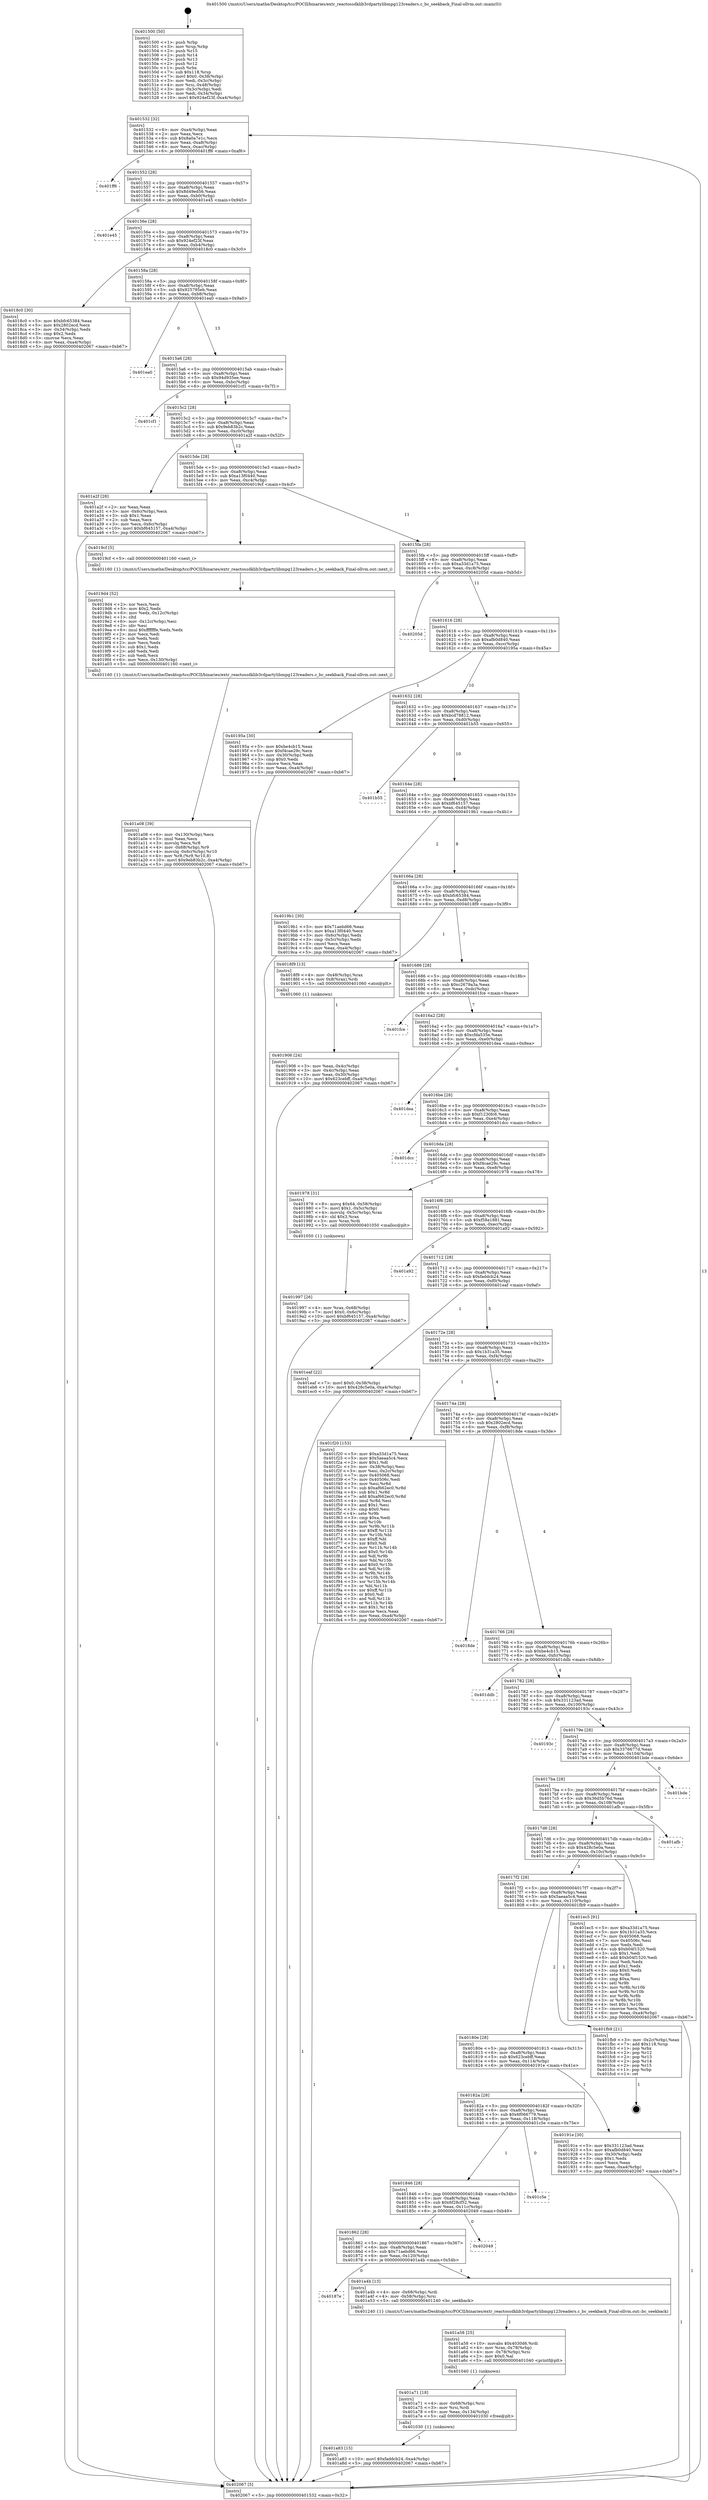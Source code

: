 digraph "0x401500" {
  label = "0x401500 (/mnt/c/Users/mathe/Desktop/tcc/POCII/binaries/extr_reactossdklib3rdpartylibmpg123readers.c_bc_seekback_Final-ollvm.out::main(0))"
  labelloc = "t"
  node[shape=record]

  Entry [label="",width=0.3,height=0.3,shape=circle,fillcolor=black,style=filled]
  "0x401532" [label="{
     0x401532 [32]\l
     | [instrs]\l
     &nbsp;&nbsp;0x401532 \<+6\>: mov -0xa4(%rbp),%eax\l
     &nbsp;&nbsp;0x401538 \<+2\>: mov %eax,%ecx\l
     &nbsp;&nbsp;0x40153a \<+6\>: sub $0x8a0a7e1c,%ecx\l
     &nbsp;&nbsp;0x401540 \<+6\>: mov %eax,-0xa8(%rbp)\l
     &nbsp;&nbsp;0x401546 \<+6\>: mov %ecx,-0xac(%rbp)\l
     &nbsp;&nbsp;0x40154c \<+6\>: je 0000000000401ff6 \<main+0xaf6\>\l
  }"]
  "0x401ff6" [label="{
     0x401ff6\l
  }", style=dashed]
  "0x401552" [label="{
     0x401552 [28]\l
     | [instrs]\l
     &nbsp;&nbsp;0x401552 \<+5\>: jmp 0000000000401557 \<main+0x57\>\l
     &nbsp;&nbsp;0x401557 \<+6\>: mov -0xa8(%rbp),%eax\l
     &nbsp;&nbsp;0x40155d \<+5\>: sub $0x8d49ed56,%eax\l
     &nbsp;&nbsp;0x401562 \<+6\>: mov %eax,-0xb0(%rbp)\l
     &nbsp;&nbsp;0x401568 \<+6\>: je 0000000000401e45 \<main+0x945\>\l
  }"]
  Exit [label="",width=0.3,height=0.3,shape=circle,fillcolor=black,style=filled,peripheries=2]
  "0x401e45" [label="{
     0x401e45\l
  }", style=dashed]
  "0x40156e" [label="{
     0x40156e [28]\l
     | [instrs]\l
     &nbsp;&nbsp;0x40156e \<+5\>: jmp 0000000000401573 \<main+0x73\>\l
     &nbsp;&nbsp;0x401573 \<+6\>: mov -0xa8(%rbp),%eax\l
     &nbsp;&nbsp;0x401579 \<+5\>: sub $0x924ef23f,%eax\l
     &nbsp;&nbsp;0x40157e \<+6\>: mov %eax,-0xb4(%rbp)\l
     &nbsp;&nbsp;0x401584 \<+6\>: je 00000000004018c0 \<main+0x3c0\>\l
  }"]
  "0x401a83" [label="{
     0x401a83 [15]\l
     | [instrs]\l
     &nbsp;&nbsp;0x401a83 \<+10\>: movl $0xfaddcb24,-0xa4(%rbp)\l
     &nbsp;&nbsp;0x401a8d \<+5\>: jmp 0000000000402067 \<main+0xb67\>\l
  }"]
  "0x4018c0" [label="{
     0x4018c0 [30]\l
     | [instrs]\l
     &nbsp;&nbsp;0x4018c0 \<+5\>: mov $0xbfc65384,%eax\l
     &nbsp;&nbsp;0x4018c5 \<+5\>: mov $0x2802ecd,%ecx\l
     &nbsp;&nbsp;0x4018ca \<+3\>: mov -0x34(%rbp),%edx\l
     &nbsp;&nbsp;0x4018cd \<+3\>: cmp $0x2,%edx\l
     &nbsp;&nbsp;0x4018d0 \<+3\>: cmovne %ecx,%eax\l
     &nbsp;&nbsp;0x4018d3 \<+6\>: mov %eax,-0xa4(%rbp)\l
     &nbsp;&nbsp;0x4018d9 \<+5\>: jmp 0000000000402067 \<main+0xb67\>\l
  }"]
  "0x40158a" [label="{
     0x40158a [28]\l
     | [instrs]\l
     &nbsp;&nbsp;0x40158a \<+5\>: jmp 000000000040158f \<main+0x8f\>\l
     &nbsp;&nbsp;0x40158f \<+6\>: mov -0xa8(%rbp),%eax\l
     &nbsp;&nbsp;0x401595 \<+5\>: sub $0x925795eb,%eax\l
     &nbsp;&nbsp;0x40159a \<+6\>: mov %eax,-0xb8(%rbp)\l
     &nbsp;&nbsp;0x4015a0 \<+6\>: je 0000000000401ea0 \<main+0x9a0\>\l
  }"]
  "0x402067" [label="{
     0x402067 [5]\l
     | [instrs]\l
     &nbsp;&nbsp;0x402067 \<+5\>: jmp 0000000000401532 \<main+0x32\>\l
  }"]
  "0x401500" [label="{
     0x401500 [50]\l
     | [instrs]\l
     &nbsp;&nbsp;0x401500 \<+1\>: push %rbp\l
     &nbsp;&nbsp;0x401501 \<+3\>: mov %rsp,%rbp\l
     &nbsp;&nbsp;0x401504 \<+2\>: push %r15\l
     &nbsp;&nbsp;0x401506 \<+2\>: push %r14\l
     &nbsp;&nbsp;0x401508 \<+2\>: push %r13\l
     &nbsp;&nbsp;0x40150a \<+2\>: push %r12\l
     &nbsp;&nbsp;0x40150c \<+1\>: push %rbx\l
     &nbsp;&nbsp;0x40150d \<+7\>: sub $0x118,%rsp\l
     &nbsp;&nbsp;0x401514 \<+7\>: movl $0x0,-0x38(%rbp)\l
     &nbsp;&nbsp;0x40151b \<+3\>: mov %edi,-0x3c(%rbp)\l
     &nbsp;&nbsp;0x40151e \<+4\>: mov %rsi,-0x48(%rbp)\l
     &nbsp;&nbsp;0x401522 \<+3\>: mov -0x3c(%rbp),%edi\l
     &nbsp;&nbsp;0x401525 \<+3\>: mov %edi,-0x34(%rbp)\l
     &nbsp;&nbsp;0x401528 \<+10\>: movl $0x924ef23f,-0xa4(%rbp)\l
  }"]
  "0x401a71" [label="{
     0x401a71 [18]\l
     | [instrs]\l
     &nbsp;&nbsp;0x401a71 \<+4\>: mov -0x68(%rbp),%rsi\l
     &nbsp;&nbsp;0x401a75 \<+3\>: mov %rsi,%rdi\l
     &nbsp;&nbsp;0x401a78 \<+6\>: mov %eax,-0x134(%rbp)\l
     &nbsp;&nbsp;0x401a7e \<+5\>: call 0000000000401030 \<free@plt\>\l
     | [calls]\l
     &nbsp;&nbsp;0x401030 \{1\} (unknown)\l
  }"]
  "0x401ea0" [label="{
     0x401ea0\l
  }", style=dashed]
  "0x4015a6" [label="{
     0x4015a6 [28]\l
     | [instrs]\l
     &nbsp;&nbsp;0x4015a6 \<+5\>: jmp 00000000004015ab \<main+0xab\>\l
     &nbsp;&nbsp;0x4015ab \<+6\>: mov -0xa8(%rbp),%eax\l
     &nbsp;&nbsp;0x4015b1 \<+5\>: sub $0x94d935ee,%eax\l
     &nbsp;&nbsp;0x4015b6 \<+6\>: mov %eax,-0xbc(%rbp)\l
     &nbsp;&nbsp;0x4015bc \<+6\>: je 0000000000401cf1 \<main+0x7f1\>\l
  }"]
  "0x401a58" [label="{
     0x401a58 [25]\l
     | [instrs]\l
     &nbsp;&nbsp;0x401a58 \<+10\>: movabs $0x4030d6,%rdi\l
     &nbsp;&nbsp;0x401a62 \<+4\>: mov %rax,-0x78(%rbp)\l
     &nbsp;&nbsp;0x401a66 \<+4\>: mov -0x78(%rbp),%rsi\l
     &nbsp;&nbsp;0x401a6a \<+2\>: mov $0x0,%al\l
     &nbsp;&nbsp;0x401a6c \<+5\>: call 0000000000401040 \<printf@plt\>\l
     | [calls]\l
     &nbsp;&nbsp;0x401040 \{1\} (unknown)\l
  }"]
  "0x401cf1" [label="{
     0x401cf1\l
  }", style=dashed]
  "0x4015c2" [label="{
     0x4015c2 [28]\l
     | [instrs]\l
     &nbsp;&nbsp;0x4015c2 \<+5\>: jmp 00000000004015c7 \<main+0xc7\>\l
     &nbsp;&nbsp;0x4015c7 \<+6\>: mov -0xa8(%rbp),%eax\l
     &nbsp;&nbsp;0x4015cd \<+5\>: sub $0x9eb83b2c,%eax\l
     &nbsp;&nbsp;0x4015d2 \<+6\>: mov %eax,-0xc0(%rbp)\l
     &nbsp;&nbsp;0x4015d8 \<+6\>: je 0000000000401a2f \<main+0x52f\>\l
  }"]
  "0x40187e" [label="{
     0x40187e\l
  }", style=dashed]
  "0x401a2f" [label="{
     0x401a2f [28]\l
     | [instrs]\l
     &nbsp;&nbsp;0x401a2f \<+2\>: xor %eax,%eax\l
     &nbsp;&nbsp;0x401a31 \<+3\>: mov -0x6c(%rbp),%ecx\l
     &nbsp;&nbsp;0x401a34 \<+3\>: sub $0x1,%eax\l
     &nbsp;&nbsp;0x401a37 \<+2\>: sub %eax,%ecx\l
     &nbsp;&nbsp;0x401a39 \<+3\>: mov %ecx,-0x6c(%rbp)\l
     &nbsp;&nbsp;0x401a3c \<+10\>: movl $0xbf645157,-0xa4(%rbp)\l
     &nbsp;&nbsp;0x401a46 \<+5\>: jmp 0000000000402067 \<main+0xb67\>\l
  }"]
  "0x4015de" [label="{
     0x4015de [28]\l
     | [instrs]\l
     &nbsp;&nbsp;0x4015de \<+5\>: jmp 00000000004015e3 \<main+0xe3\>\l
     &nbsp;&nbsp;0x4015e3 \<+6\>: mov -0xa8(%rbp),%eax\l
     &nbsp;&nbsp;0x4015e9 \<+5\>: sub $0xa13f0440,%eax\l
     &nbsp;&nbsp;0x4015ee \<+6\>: mov %eax,-0xc4(%rbp)\l
     &nbsp;&nbsp;0x4015f4 \<+6\>: je 00000000004019cf \<main+0x4cf\>\l
  }"]
  "0x401a4b" [label="{
     0x401a4b [13]\l
     | [instrs]\l
     &nbsp;&nbsp;0x401a4b \<+4\>: mov -0x68(%rbp),%rdi\l
     &nbsp;&nbsp;0x401a4f \<+4\>: mov -0x58(%rbp),%rsi\l
     &nbsp;&nbsp;0x401a53 \<+5\>: call 0000000000401240 \<bc_seekback\>\l
     | [calls]\l
     &nbsp;&nbsp;0x401240 \{1\} (/mnt/c/Users/mathe/Desktop/tcc/POCII/binaries/extr_reactossdklib3rdpartylibmpg123readers.c_bc_seekback_Final-ollvm.out::bc_seekback)\l
  }"]
  "0x4019cf" [label="{
     0x4019cf [5]\l
     | [instrs]\l
     &nbsp;&nbsp;0x4019cf \<+5\>: call 0000000000401160 \<next_i\>\l
     | [calls]\l
     &nbsp;&nbsp;0x401160 \{1\} (/mnt/c/Users/mathe/Desktop/tcc/POCII/binaries/extr_reactossdklib3rdpartylibmpg123readers.c_bc_seekback_Final-ollvm.out::next_i)\l
  }"]
  "0x4015fa" [label="{
     0x4015fa [28]\l
     | [instrs]\l
     &nbsp;&nbsp;0x4015fa \<+5\>: jmp 00000000004015ff \<main+0xff\>\l
     &nbsp;&nbsp;0x4015ff \<+6\>: mov -0xa8(%rbp),%eax\l
     &nbsp;&nbsp;0x401605 \<+5\>: sub $0xa33d1a75,%eax\l
     &nbsp;&nbsp;0x40160a \<+6\>: mov %eax,-0xc8(%rbp)\l
     &nbsp;&nbsp;0x401610 \<+6\>: je 000000000040205d \<main+0xb5d\>\l
  }"]
  "0x401862" [label="{
     0x401862 [28]\l
     | [instrs]\l
     &nbsp;&nbsp;0x401862 \<+5\>: jmp 0000000000401867 \<main+0x367\>\l
     &nbsp;&nbsp;0x401867 \<+6\>: mov -0xa8(%rbp),%eax\l
     &nbsp;&nbsp;0x40186d \<+5\>: sub $0x71aebd66,%eax\l
     &nbsp;&nbsp;0x401872 \<+6\>: mov %eax,-0x120(%rbp)\l
     &nbsp;&nbsp;0x401878 \<+6\>: je 0000000000401a4b \<main+0x54b\>\l
  }"]
  "0x40205d" [label="{
     0x40205d\l
  }", style=dashed]
  "0x401616" [label="{
     0x401616 [28]\l
     | [instrs]\l
     &nbsp;&nbsp;0x401616 \<+5\>: jmp 000000000040161b \<main+0x11b\>\l
     &nbsp;&nbsp;0x40161b \<+6\>: mov -0xa8(%rbp),%eax\l
     &nbsp;&nbsp;0x401621 \<+5\>: sub $0xafb0d840,%eax\l
     &nbsp;&nbsp;0x401626 \<+6\>: mov %eax,-0xcc(%rbp)\l
     &nbsp;&nbsp;0x40162c \<+6\>: je 000000000040195a \<main+0x45a\>\l
  }"]
  "0x402049" [label="{
     0x402049\l
  }", style=dashed]
  "0x40195a" [label="{
     0x40195a [30]\l
     | [instrs]\l
     &nbsp;&nbsp;0x40195a \<+5\>: mov $0xbe4cb15,%eax\l
     &nbsp;&nbsp;0x40195f \<+5\>: mov $0xf4cae29c,%ecx\l
     &nbsp;&nbsp;0x401964 \<+3\>: mov -0x30(%rbp),%edx\l
     &nbsp;&nbsp;0x401967 \<+3\>: cmp $0x0,%edx\l
     &nbsp;&nbsp;0x40196a \<+3\>: cmove %ecx,%eax\l
     &nbsp;&nbsp;0x40196d \<+6\>: mov %eax,-0xa4(%rbp)\l
     &nbsp;&nbsp;0x401973 \<+5\>: jmp 0000000000402067 \<main+0xb67\>\l
  }"]
  "0x401632" [label="{
     0x401632 [28]\l
     | [instrs]\l
     &nbsp;&nbsp;0x401632 \<+5\>: jmp 0000000000401637 \<main+0x137\>\l
     &nbsp;&nbsp;0x401637 \<+6\>: mov -0xa8(%rbp),%eax\l
     &nbsp;&nbsp;0x40163d \<+5\>: sub $0xbcd78812,%eax\l
     &nbsp;&nbsp;0x401642 \<+6\>: mov %eax,-0xd0(%rbp)\l
     &nbsp;&nbsp;0x401648 \<+6\>: je 0000000000401b55 \<main+0x655\>\l
  }"]
  "0x401846" [label="{
     0x401846 [28]\l
     | [instrs]\l
     &nbsp;&nbsp;0x401846 \<+5\>: jmp 000000000040184b \<main+0x34b\>\l
     &nbsp;&nbsp;0x40184b \<+6\>: mov -0xa8(%rbp),%eax\l
     &nbsp;&nbsp;0x401851 \<+5\>: sub $0x6f28cf52,%eax\l
     &nbsp;&nbsp;0x401856 \<+6\>: mov %eax,-0x11c(%rbp)\l
     &nbsp;&nbsp;0x40185c \<+6\>: je 0000000000402049 \<main+0xb49\>\l
  }"]
  "0x401b55" [label="{
     0x401b55\l
  }", style=dashed]
  "0x40164e" [label="{
     0x40164e [28]\l
     | [instrs]\l
     &nbsp;&nbsp;0x40164e \<+5\>: jmp 0000000000401653 \<main+0x153\>\l
     &nbsp;&nbsp;0x401653 \<+6\>: mov -0xa8(%rbp),%eax\l
     &nbsp;&nbsp;0x401659 \<+5\>: sub $0xbf645157,%eax\l
     &nbsp;&nbsp;0x40165e \<+6\>: mov %eax,-0xd4(%rbp)\l
     &nbsp;&nbsp;0x401664 \<+6\>: je 00000000004019b1 \<main+0x4b1\>\l
  }"]
  "0x401c5e" [label="{
     0x401c5e\l
  }", style=dashed]
  "0x4019b1" [label="{
     0x4019b1 [30]\l
     | [instrs]\l
     &nbsp;&nbsp;0x4019b1 \<+5\>: mov $0x71aebd66,%eax\l
     &nbsp;&nbsp;0x4019b6 \<+5\>: mov $0xa13f0440,%ecx\l
     &nbsp;&nbsp;0x4019bb \<+3\>: mov -0x6c(%rbp),%edx\l
     &nbsp;&nbsp;0x4019be \<+3\>: cmp -0x5c(%rbp),%edx\l
     &nbsp;&nbsp;0x4019c1 \<+3\>: cmovl %ecx,%eax\l
     &nbsp;&nbsp;0x4019c4 \<+6\>: mov %eax,-0xa4(%rbp)\l
     &nbsp;&nbsp;0x4019ca \<+5\>: jmp 0000000000402067 \<main+0xb67\>\l
  }"]
  "0x40166a" [label="{
     0x40166a [28]\l
     | [instrs]\l
     &nbsp;&nbsp;0x40166a \<+5\>: jmp 000000000040166f \<main+0x16f\>\l
     &nbsp;&nbsp;0x40166f \<+6\>: mov -0xa8(%rbp),%eax\l
     &nbsp;&nbsp;0x401675 \<+5\>: sub $0xbfc65384,%eax\l
     &nbsp;&nbsp;0x40167a \<+6\>: mov %eax,-0xd8(%rbp)\l
     &nbsp;&nbsp;0x401680 \<+6\>: je 00000000004018f9 \<main+0x3f9\>\l
  }"]
  "0x401a08" [label="{
     0x401a08 [39]\l
     | [instrs]\l
     &nbsp;&nbsp;0x401a08 \<+6\>: mov -0x130(%rbp),%ecx\l
     &nbsp;&nbsp;0x401a0e \<+3\>: imul %eax,%ecx\l
     &nbsp;&nbsp;0x401a11 \<+3\>: movslq %ecx,%r8\l
     &nbsp;&nbsp;0x401a14 \<+4\>: mov -0x68(%rbp),%r9\l
     &nbsp;&nbsp;0x401a18 \<+4\>: movslq -0x6c(%rbp),%r10\l
     &nbsp;&nbsp;0x401a1c \<+4\>: mov %r8,(%r9,%r10,8)\l
     &nbsp;&nbsp;0x401a20 \<+10\>: movl $0x9eb83b2c,-0xa4(%rbp)\l
     &nbsp;&nbsp;0x401a2a \<+5\>: jmp 0000000000402067 \<main+0xb67\>\l
  }"]
  "0x4018f9" [label="{
     0x4018f9 [13]\l
     | [instrs]\l
     &nbsp;&nbsp;0x4018f9 \<+4\>: mov -0x48(%rbp),%rax\l
     &nbsp;&nbsp;0x4018fd \<+4\>: mov 0x8(%rax),%rdi\l
     &nbsp;&nbsp;0x401901 \<+5\>: call 0000000000401060 \<atoi@plt\>\l
     | [calls]\l
     &nbsp;&nbsp;0x401060 \{1\} (unknown)\l
  }"]
  "0x401686" [label="{
     0x401686 [28]\l
     | [instrs]\l
     &nbsp;&nbsp;0x401686 \<+5\>: jmp 000000000040168b \<main+0x18b\>\l
     &nbsp;&nbsp;0x40168b \<+6\>: mov -0xa8(%rbp),%eax\l
     &nbsp;&nbsp;0x401691 \<+5\>: sub $0xc2679a3a,%eax\l
     &nbsp;&nbsp;0x401696 \<+6\>: mov %eax,-0xdc(%rbp)\l
     &nbsp;&nbsp;0x40169c \<+6\>: je 0000000000401fce \<main+0xace\>\l
  }"]
  "0x401906" [label="{
     0x401906 [24]\l
     | [instrs]\l
     &nbsp;&nbsp;0x401906 \<+3\>: mov %eax,-0x4c(%rbp)\l
     &nbsp;&nbsp;0x401909 \<+3\>: mov -0x4c(%rbp),%eax\l
     &nbsp;&nbsp;0x40190c \<+3\>: mov %eax,-0x30(%rbp)\l
     &nbsp;&nbsp;0x40190f \<+10\>: movl $0x623cebff,-0xa4(%rbp)\l
     &nbsp;&nbsp;0x401919 \<+5\>: jmp 0000000000402067 \<main+0xb67\>\l
  }"]
  "0x4019d4" [label="{
     0x4019d4 [52]\l
     | [instrs]\l
     &nbsp;&nbsp;0x4019d4 \<+2\>: xor %ecx,%ecx\l
     &nbsp;&nbsp;0x4019d6 \<+5\>: mov $0x2,%edx\l
     &nbsp;&nbsp;0x4019db \<+6\>: mov %edx,-0x12c(%rbp)\l
     &nbsp;&nbsp;0x4019e1 \<+1\>: cltd\l
     &nbsp;&nbsp;0x4019e2 \<+6\>: mov -0x12c(%rbp),%esi\l
     &nbsp;&nbsp;0x4019e8 \<+2\>: idiv %esi\l
     &nbsp;&nbsp;0x4019ea \<+6\>: imul $0xfffffffe,%edx,%edx\l
     &nbsp;&nbsp;0x4019f0 \<+2\>: mov %ecx,%edi\l
     &nbsp;&nbsp;0x4019f2 \<+2\>: sub %edx,%edi\l
     &nbsp;&nbsp;0x4019f4 \<+2\>: mov %ecx,%edx\l
     &nbsp;&nbsp;0x4019f6 \<+3\>: sub $0x1,%edx\l
     &nbsp;&nbsp;0x4019f9 \<+2\>: add %edx,%edi\l
     &nbsp;&nbsp;0x4019fb \<+2\>: sub %edi,%ecx\l
     &nbsp;&nbsp;0x4019fd \<+6\>: mov %ecx,-0x130(%rbp)\l
     &nbsp;&nbsp;0x401a03 \<+5\>: call 0000000000401160 \<next_i\>\l
     | [calls]\l
     &nbsp;&nbsp;0x401160 \{1\} (/mnt/c/Users/mathe/Desktop/tcc/POCII/binaries/extr_reactossdklib3rdpartylibmpg123readers.c_bc_seekback_Final-ollvm.out::next_i)\l
  }"]
  "0x401fce" [label="{
     0x401fce\l
  }", style=dashed]
  "0x4016a2" [label="{
     0x4016a2 [28]\l
     | [instrs]\l
     &nbsp;&nbsp;0x4016a2 \<+5\>: jmp 00000000004016a7 \<main+0x1a7\>\l
     &nbsp;&nbsp;0x4016a7 \<+6\>: mov -0xa8(%rbp),%eax\l
     &nbsp;&nbsp;0x4016ad \<+5\>: sub $0xcfda535e,%eax\l
     &nbsp;&nbsp;0x4016b2 \<+6\>: mov %eax,-0xe0(%rbp)\l
     &nbsp;&nbsp;0x4016b8 \<+6\>: je 0000000000401dea \<main+0x8ea\>\l
  }"]
  "0x401997" [label="{
     0x401997 [26]\l
     | [instrs]\l
     &nbsp;&nbsp;0x401997 \<+4\>: mov %rax,-0x68(%rbp)\l
     &nbsp;&nbsp;0x40199b \<+7\>: movl $0x0,-0x6c(%rbp)\l
     &nbsp;&nbsp;0x4019a2 \<+10\>: movl $0xbf645157,-0xa4(%rbp)\l
     &nbsp;&nbsp;0x4019ac \<+5\>: jmp 0000000000402067 \<main+0xb67\>\l
  }"]
  "0x401dea" [label="{
     0x401dea\l
  }", style=dashed]
  "0x4016be" [label="{
     0x4016be [28]\l
     | [instrs]\l
     &nbsp;&nbsp;0x4016be \<+5\>: jmp 00000000004016c3 \<main+0x1c3\>\l
     &nbsp;&nbsp;0x4016c3 \<+6\>: mov -0xa8(%rbp),%eax\l
     &nbsp;&nbsp;0x4016c9 \<+5\>: sub $0xf1230fc6,%eax\l
     &nbsp;&nbsp;0x4016ce \<+6\>: mov %eax,-0xe4(%rbp)\l
     &nbsp;&nbsp;0x4016d4 \<+6\>: je 0000000000401dcc \<main+0x8cc\>\l
  }"]
  "0x40182a" [label="{
     0x40182a [28]\l
     | [instrs]\l
     &nbsp;&nbsp;0x40182a \<+5\>: jmp 000000000040182f \<main+0x32f\>\l
     &nbsp;&nbsp;0x40182f \<+6\>: mov -0xa8(%rbp),%eax\l
     &nbsp;&nbsp;0x401835 \<+5\>: sub $0x6f066779,%eax\l
     &nbsp;&nbsp;0x40183a \<+6\>: mov %eax,-0x118(%rbp)\l
     &nbsp;&nbsp;0x401840 \<+6\>: je 0000000000401c5e \<main+0x75e\>\l
  }"]
  "0x401dcc" [label="{
     0x401dcc\l
  }", style=dashed]
  "0x4016da" [label="{
     0x4016da [28]\l
     | [instrs]\l
     &nbsp;&nbsp;0x4016da \<+5\>: jmp 00000000004016df \<main+0x1df\>\l
     &nbsp;&nbsp;0x4016df \<+6\>: mov -0xa8(%rbp),%eax\l
     &nbsp;&nbsp;0x4016e5 \<+5\>: sub $0xf4cae29c,%eax\l
     &nbsp;&nbsp;0x4016ea \<+6\>: mov %eax,-0xe8(%rbp)\l
     &nbsp;&nbsp;0x4016f0 \<+6\>: je 0000000000401978 \<main+0x478\>\l
  }"]
  "0x40191e" [label="{
     0x40191e [30]\l
     | [instrs]\l
     &nbsp;&nbsp;0x40191e \<+5\>: mov $0x331123ad,%eax\l
     &nbsp;&nbsp;0x401923 \<+5\>: mov $0xafb0d840,%ecx\l
     &nbsp;&nbsp;0x401928 \<+3\>: mov -0x30(%rbp),%edx\l
     &nbsp;&nbsp;0x40192b \<+3\>: cmp $0x1,%edx\l
     &nbsp;&nbsp;0x40192e \<+3\>: cmovl %ecx,%eax\l
     &nbsp;&nbsp;0x401931 \<+6\>: mov %eax,-0xa4(%rbp)\l
     &nbsp;&nbsp;0x401937 \<+5\>: jmp 0000000000402067 \<main+0xb67\>\l
  }"]
  "0x401978" [label="{
     0x401978 [31]\l
     | [instrs]\l
     &nbsp;&nbsp;0x401978 \<+8\>: movq $0x64,-0x58(%rbp)\l
     &nbsp;&nbsp;0x401980 \<+7\>: movl $0x1,-0x5c(%rbp)\l
     &nbsp;&nbsp;0x401987 \<+4\>: movslq -0x5c(%rbp),%rax\l
     &nbsp;&nbsp;0x40198b \<+4\>: shl $0x3,%rax\l
     &nbsp;&nbsp;0x40198f \<+3\>: mov %rax,%rdi\l
     &nbsp;&nbsp;0x401992 \<+5\>: call 0000000000401050 \<malloc@plt\>\l
     | [calls]\l
     &nbsp;&nbsp;0x401050 \{1\} (unknown)\l
  }"]
  "0x4016f6" [label="{
     0x4016f6 [28]\l
     | [instrs]\l
     &nbsp;&nbsp;0x4016f6 \<+5\>: jmp 00000000004016fb \<main+0x1fb\>\l
     &nbsp;&nbsp;0x4016fb \<+6\>: mov -0xa8(%rbp),%eax\l
     &nbsp;&nbsp;0x401701 \<+5\>: sub $0xf58a1881,%eax\l
     &nbsp;&nbsp;0x401706 \<+6\>: mov %eax,-0xec(%rbp)\l
     &nbsp;&nbsp;0x40170c \<+6\>: je 0000000000401a92 \<main+0x592\>\l
  }"]
  "0x40180e" [label="{
     0x40180e [28]\l
     | [instrs]\l
     &nbsp;&nbsp;0x40180e \<+5\>: jmp 0000000000401813 \<main+0x313\>\l
     &nbsp;&nbsp;0x401813 \<+6\>: mov -0xa8(%rbp),%eax\l
     &nbsp;&nbsp;0x401819 \<+5\>: sub $0x623cebff,%eax\l
     &nbsp;&nbsp;0x40181e \<+6\>: mov %eax,-0x114(%rbp)\l
     &nbsp;&nbsp;0x401824 \<+6\>: je 000000000040191e \<main+0x41e\>\l
  }"]
  "0x401a92" [label="{
     0x401a92\l
  }", style=dashed]
  "0x401712" [label="{
     0x401712 [28]\l
     | [instrs]\l
     &nbsp;&nbsp;0x401712 \<+5\>: jmp 0000000000401717 \<main+0x217\>\l
     &nbsp;&nbsp;0x401717 \<+6\>: mov -0xa8(%rbp),%eax\l
     &nbsp;&nbsp;0x40171d \<+5\>: sub $0xfaddcb24,%eax\l
     &nbsp;&nbsp;0x401722 \<+6\>: mov %eax,-0xf0(%rbp)\l
     &nbsp;&nbsp;0x401728 \<+6\>: je 0000000000401eaf \<main+0x9af\>\l
  }"]
  "0x401fb9" [label="{
     0x401fb9 [21]\l
     | [instrs]\l
     &nbsp;&nbsp;0x401fb9 \<+3\>: mov -0x2c(%rbp),%eax\l
     &nbsp;&nbsp;0x401fbc \<+7\>: add $0x118,%rsp\l
     &nbsp;&nbsp;0x401fc3 \<+1\>: pop %rbx\l
     &nbsp;&nbsp;0x401fc4 \<+2\>: pop %r12\l
     &nbsp;&nbsp;0x401fc6 \<+2\>: pop %r13\l
     &nbsp;&nbsp;0x401fc8 \<+2\>: pop %r14\l
     &nbsp;&nbsp;0x401fca \<+2\>: pop %r15\l
     &nbsp;&nbsp;0x401fcc \<+1\>: pop %rbp\l
     &nbsp;&nbsp;0x401fcd \<+1\>: ret\l
  }"]
  "0x401eaf" [label="{
     0x401eaf [22]\l
     | [instrs]\l
     &nbsp;&nbsp;0x401eaf \<+7\>: movl $0x0,-0x38(%rbp)\l
     &nbsp;&nbsp;0x401eb6 \<+10\>: movl $0x428c5e0a,-0xa4(%rbp)\l
     &nbsp;&nbsp;0x401ec0 \<+5\>: jmp 0000000000402067 \<main+0xb67\>\l
  }"]
  "0x40172e" [label="{
     0x40172e [28]\l
     | [instrs]\l
     &nbsp;&nbsp;0x40172e \<+5\>: jmp 0000000000401733 \<main+0x233\>\l
     &nbsp;&nbsp;0x401733 \<+6\>: mov -0xa8(%rbp),%eax\l
     &nbsp;&nbsp;0x401739 \<+5\>: sub $0x1b31a35,%eax\l
     &nbsp;&nbsp;0x40173e \<+6\>: mov %eax,-0xf4(%rbp)\l
     &nbsp;&nbsp;0x401744 \<+6\>: je 0000000000401f20 \<main+0xa20\>\l
  }"]
  "0x4017f2" [label="{
     0x4017f2 [28]\l
     | [instrs]\l
     &nbsp;&nbsp;0x4017f2 \<+5\>: jmp 00000000004017f7 \<main+0x2f7\>\l
     &nbsp;&nbsp;0x4017f7 \<+6\>: mov -0xa8(%rbp),%eax\l
     &nbsp;&nbsp;0x4017fd \<+5\>: sub $0x5aeaa5c4,%eax\l
     &nbsp;&nbsp;0x401802 \<+6\>: mov %eax,-0x110(%rbp)\l
     &nbsp;&nbsp;0x401808 \<+6\>: je 0000000000401fb9 \<main+0xab9\>\l
  }"]
  "0x401f20" [label="{
     0x401f20 [153]\l
     | [instrs]\l
     &nbsp;&nbsp;0x401f20 \<+5\>: mov $0xa33d1a75,%eax\l
     &nbsp;&nbsp;0x401f25 \<+5\>: mov $0x5aeaa5c4,%ecx\l
     &nbsp;&nbsp;0x401f2a \<+2\>: mov $0x1,%dl\l
     &nbsp;&nbsp;0x401f2c \<+3\>: mov -0x38(%rbp),%esi\l
     &nbsp;&nbsp;0x401f2f \<+3\>: mov %esi,-0x2c(%rbp)\l
     &nbsp;&nbsp;0x401f32 \<+7\>: mov 0x405068,%esi\l
     &nbsp;&nbsp;0x401f39 \<+7\>: mov 0x40506c,%edi\l
     &nbsp;&nbsp;0x401f40 \<+3\>: mov %esi,%r8d\l
     &nbsp;&nbsp;0x401f43 \<+7\>: sub $0xaf662ec0,%r8d\l
     &nbsp;&nbsp;0x401f4a \<+4\>: sub $0x1,%r8d\l
     &nbsp;&nbsp;0x401f4e \<+7\>: add $0xaf662ec0,%r8d\l
     &nbsp;&nbsp;0x401f55 \<+4\>: imul %r8d,%esi\l
     &nbsp;&nbsp;0x401f59 \<+3\>: and $0x1,%esi\l
     &nbsp;&nbsp;0x401f5c \<+3\>: cmp $0x0,%esi\l
     &nbsp;&nbsp;0x401f5f \<+4\>: sete %r9b\l
     &nbsp;&nbsp;0x401f63 \<+3\>: cmp $0xa,%edi\l
     &nbsp;&nbsp;0x401f66 \<+4\>: setl %r10b\l
     &nbsp;&nbsp;0x401f6a \<+3\>: mov %r9b,%r11b\l
     &nbsp;&nbsp;0x401f6d \<+4\>: xor $0xff,%r11b\l
     &nbsp;&nbsp;0x401f71 \<+3\>: mov %r10b,%bl\l
     &nbsp;&nbsp;0x401f74 \<+3\>: xor $0xff,%bl\l
     &nbsp;&nbsp;0x401f77 \<+3\>: xor $0x0,%dl\l
     &nbsp;&nbsp;0x401f7a \<+3\>: mov %r11b,%r14b\l
     &nbsp;&nbsp;0x401f7d \<+4\>: and $0x0,%r14b\l
     &nbsp;&nbsp;0x401f81 \<+3\>: and %dl,%r9b\l
     &nbsp;&nbsp;0x401f84 \<+3\>: mov %bl,%r15b\l
     &nbsp;&nbsp;0x401f87 \<+4\>: and $0x0,%r15b\l
     &nbsp;&nbsp;0x401f8b \<+3\>: and %dl,%r10b\l
     &nbsp;&nbsp;0x401f8e \<+3\>: or %r9b,%r14b\l
     &nbsp;&nbsp;0x401f91 \<+3\>: or %r10b,%r15b\l
     &nbsp;&nbsp;0x401f94 \<+3\>: xor %r15b,%r14b\l
     &nbsp;&nbsp;0x401f97 \<+3\>: or %bl,%r11b\l
     &nbsp;&nbsp;0x401f9a \<+4\>: xor $0xff,%r11b\l
     &nbsp;&nbsp;0x401f9e \<+3\>: or $0x0,%dl\l
     &nbsp;&nbsp;0x401fa1 \<+3\>: and %dl,%r11b\l
     &nbsp;&nbsp;0x401fa4 \<+3\>: or %r11b,%r14b\l
     &nbsp;&nbsp;0x401fa7 \<+4\>: test $0x1,%r14b\l
     &nbsp;&nbsp;0x401fab \<+3\>: cmovne %ecx,%eax\l
     &nbsp;&nbsp;0x401fae \<+6\>: mov %eax,-0xa4(%rbp)\l
     &nbsp;&nbsp;0x401fb4 \<+5\>: jmp 0000000000402067 \<main+0xb67\>\l
  }"]
  "0x40174a" [label="{
     0x40174a [28]\l
     | [instrs]\l
     &nbsp;&nbsp;0x40174a \<+5\>: jmp 000000000040174f \<main+0x24f\>\l
     &nbsp;&nbsp;0x40174f \<+6\>: mov -0xa8(%rbp),%eax\l
     &nbsp;&nbsp;0x401755 \<+5\>: sub $0x2802ecd,%eax\l
     &nbsp;&nbsp;0x40175a \<+6\>: mov %eax,-0xf8(%rbp)\l
     &nbsp;&nbsp;0x401760 \<+6\>: je 00000000004018de \<main+0x3de\>\l
  }"]
  "0x401ec5" [label="{
     0x401ec5 [91]\l
     | [instrs]\l
     &nbsp;&nbsp;0x401ec5 \<+5\>: mov $0xa33d1a75,%eax\l
     &nbsp;&nbsp;0x401eca \<+5\>: mov $0x1b31a35,%ecx\l
     &nbsp;&nbsp;0x401ecf \<+7\>: mov 0x405068,%edx\l
     &nbsp;&nbsp;0x401ed6 \<+7\>: mov 0x40506c,%esi\l
     &nbsp;&nbsp;0x401edd \<+2\>: mov %edx,%edi\l
     &nbsp;&nbsp;0x401edf \<+6\>: sub $0xb04f1520,%edi\l
     &nbsp;&nbsp;0x401ee5 \<+3\>: sub $0x1,%edi\l
     &nbsp;&nbsp;0x401ee8 \<+6\>: add $0xb04f1520,%edi\l
     &nbsp;&nbsp;0x401eee \<+3\>: imul %edi,%edx\l
     &nbsp;&nbsp;0x401ef1 \<+3\>: and $0x1,%edx\l
     &nbsp;&nbsp;0x401ef4 \<+3\>: cmp $0x0,%edx\l
     &nbsp;&nbsp;0x401ef7 \<+4\>: sete %r8b\l
     &nbsp;&nbsp;0x401efb \<+3\>: cmp $0xa,%esi\l
     &nbsp;&nbsp;0x401efe \<+4\>: setl %r9b\l
     &nbsp;&nbsp;0x401f02 \<+3\>: mov %r8b,%r10b\l
     &nbsp;&nbsp;0x401f05 \<+3\>: and %r9b,%r10b\l
     &nbsp;&nbsp;0x401f08 \<+3\>: xor %r9b,%r8b\l
     &nbsp;&nbsp;0x401f0b \<+3\>: or %r8b,%r10b\l
     &nbsp;&nbsp;0x401f0e \<+4\>: test $0x1,%r10b\l
     &nbsp;&nbsp;0x401f12 \<+3\>: cmovne %ecx,%eax\l
     &nbsp;&nbsp;0x401f15 \<+6\>: mov %eax,-0xa4(%rbp)\l
     &nbsp;&nbsp;0x401f1b \<+5\>: jmp 0000000000402067 \<main+0xb67\>\l
  }"]
  "0x4018de" [label="{
     0x4018de\l
  }", style=dashed]
  "0x401766" [label="{
     0x401766 [28]\l
     | [instrs]\l
     &nbsp;&nbsp;0x401766 \<+5\>: jmp 000000000040176b \<main+0x26b\>\l
     &nbsp;&nbsp;0x40176b \<+6\>: mov -0xa8(%rbp),%eax\l
     &nbsp;&nbsp;0x401771 \<+5\>: sub $0xbe4cb15,%eax\l
     &nbsp;&nbsp;0x401776 \<+6\>: mov %eax,-0xfc(%rbp)\l
     &nbsp;&nbsp;0x40177c \<+6\>: je 0000000000401ddb \<main+0x8db\>\l
  }"]
  "0x4017d6" [label="{
     0x4017d6 [28]\l
     | [instrs]\l
     &nbsp;&nbsp;0x4017d6 \<+5\>: jmp 00000000004017db \<main+0x2db\>\l
     &nbsp;&nbsp;0x4017db \<+6\>: mov -0xa8(%rbp),%eax\l
     &nbsp;&nbsp;0x4017e1 \<+5\>: sub $0x428c5e0a,%eax\l
     &nbsp;&nbsp;0x4017e6 \<+6\>: mov %eax,-0x10c(%rbp)\l
     &nbsp;&nbsp;0x4017ec \<+6\>: je 0000000000401ec5 \<main+0x9c5\>\l
  }"]
  "0x401ddb" [label="{
     0x401ddb\l
  }", style=dashed]
  "0x401782" [label="{
     0x401782 [28]\l
     | [instrs]\l
     &nbsp;&nbsp;0x401782 \<+5\>: jmp 0000000000401787 \<main+0x287\>\l
     &nbsp;&nbsp;0x401787 \<+6\>: mov -0xa8(%rbp),%eax\l
     &nbsp;&nbsp;0x40178d \<+5\>: sub $0x331123ad,%eax\l
     &nbsp;&nbsp;0x401792 \<+6\>: mov %eax,-0x100(%rbp)\l
     &nbsp;&nbsp;0x401798 \<+6\>: je 000000000040193c \<main+0x43c\>\l
  }"]
  "0x401afb" [label="{
     0x401afb\l
  }", style=dashed]
  "0x40193c" [label="{
     0x40193c\l
  }", style=dashed]
  "0x40179e" [label="{
     0x40179e [28]\l
     | [instrs]\l
     &nbsp;&nbsp;0x40179e \<+5\>: jmp 00000000004017a3 \<main+0x2a3\>\l
     &nbsp;&nbsp;0x4017a3 \<+6\>: mov -0xa8(%rbp),%eax\l
     &nbsp;&nbsp;0x4017a9 \<+5\>: sub $0x3376677d,%eax\l
     &nbsp;&nbsp;0x4017ae \<+6\>: mov %eax,-0x104(%rbp)\l
     &nbsp;&nbsp;0x4017b4 \<+6\>: je 0000000000401bde \<main+0x6de\>\l
  }"]
  "0x4017ba" [label="{
     0x4017ba [28]\l
     | [instrs]\l
     &nbsp;&nbsp;0x4017ba \<+5\>: jmp 00000000004017bf \<main+0x2bf\>\l
     &nbsp;&nbsp;0x4017bf \<+6\>: mov -0xa8(%rbp),%eax\l
     &nbsp;&nbsp;0x4017c5 \<+5\>: sub $0x36d5b76d,%eax\l
     &nbsp;&nbsp;0x4017ca \<+6\>: mov %eax,-0x108(%rbp)\l
     &nbsp;&nbsp;0x4017d0 \<+6\>: je 0000000000401afb \<main+0x5fb\>\l
  }"]
  "0x401bde" [label="{
     0x401bde\l
  }", style=dashed]
  Entry -> "0x401500" [label=" 1"]
  "0x401532" -> "0x401ff6" [label=" 0"]
  "0x401532" -> "0x401552" [label=" 14"]
  "0x401fb9" -> Exit [label=" 1"]
  "0x401552" -> "0x401e45" [label=" 0"]
  "0x401552" -> "0x40156e" [label=" 14"]
  "0x401f20" -> "0x402067" [label=" 1"]
  "0x40156e" -> "0x4018c0" [label=" 1"]
  "0x40156e" -> "0x40158a" [label=" 13"]
  "0x4018c0" -> "0x402067" [label=" 1"]
  "0x401500" -> "0x401532" [label=" 1"]
  "0x402067" -> "0x401532" [label=" 13"]
  "0x401ec5" -> "0x402067" [label=" 1"]
  "0x40158a" -> "0x401ea0" [label=" 0"]
  "0x40158a" -> "0x4015a6" [label=" 13"]
  "0x401eaf" -> "0x402067" [label=" 1"]
  "0x4015a6" -> "0x401cf1" [label=" 0"]
  "0x4015a6" -> "0x4015c2" [label=" 13"]
  "0x401a83" -> "0x402067" [label=" 1"]
  "0x4015c2" -> "0x401a2f" [label=" 1"]
  "0x4015c2" -> "0x4015de" [label=" 12"]
  "0x401a71" -> "0x401a83" [label=" 1"]
  "0x4015de" -> "0x4019cf" [label=" 1"]
  "0x4015de" -> "0x4015fa" [label=" 11"]
  "0x401a58" -> "0x401a71" [label=" 1"]
  "0x4015fa" -> "0x40205d" [label=" 0"]
  "0x4015fa" -> "0x401616" [label=" 11"]
  "0x401862" -> "0x40187e" [label=" 0"]
  "0x401616" -> "0x40195a" [label=" 1"]
  "0x401616" -> "0x401632" [label=" 10"]
  "0x401862" -> "0x401a4b" [label=" 1"]
  "0x401632" -> "0x401b55" [label=" 0"]
  "0x401632" -> "0x40164e" [label=" 10"]
  "0x401846" -> "0x401862" [label=" 1"]
  "0x40164e" -> "0x4019b1" [label=" 2"]
  "0x40164e" -> "0x40166a" [label=" 8"]
  "0x401846" -> "0x402049" [label=" 0"]
  "0x40166a" -> "0x4018f9" [label=" 1"]
  "0x40166a" -> "0x401686" [label=" 7"]
  "0x4018f9" -> "0x401906" [label=" 1"]
  "0x401906" -> "0x402067" [label=" 1"]
  "0x40182a" -> "0x401846" [label=" 1"]
  "0x401686" -> "0x401fce" [label=" 0"]
  "0x401686" -> "0x4016a2" [label=" 7"]
  "0x40182a" -> "0x401c5e" [label=" 0"]
  "0x4016a2" -> "0x401dea" [label=" 0"]
  "0x4016a2" -> "0x4016be" [label=" 7"]
  "0x401a4b" -> "0x401a58" [label=" 1"]
  "0x4016be" -> "0x401dcc" [label=" 0"]
  "0x4016be" -> "0x4016da" [label=" 7"]
  "0x401a2f" -> "0x402067" [label=" 1"]
  "0x4016da" -> "0x401978" [label=" 1"]
  "0x4016da" -> "0x4016f6" [label=" 6"]
  "0x401a08" -> "0x402067" [label=" 1"]
  "0x4016f6" -> "0x401a92" [label=" 0"]
  "0x4016f6" -> "0x401712" [label=" 6"]
  "0x4019cf" -> "0x4019d4" [label=" 1"]
  "0x401712" -> "0x401eaf" [label=" 1"]
  "0x401712" -> "0x40172e" [label=" 5"]
  "0x4019b1" -> "0x402067" [label=" 2"]
  "0x40172e" -> "0x401f20" [label=" 1"]
  "0x40172e" -> "0x40174a" [label=" 4"]
  "0x401978" -> "0x401997" [label=" 1"]
  "0x40174a" -> "0x4018de" [label=" 0"]
  "0x40174a" -> "0x401766" [label=" 4"]
  "0x40195a" -> "0x402067" [label=" 1"]
  "0x401766" -> "0x401ddb" [label=" 0"]
  "0x401766" -> "0x401782" [label=" 4"]
  "0x40180e" -> "0x40182a" [label=" 1"]
  "0x401782" -> "0x40193c" [label=" 0"]
  "0x401782" -> "0x40179e" [label=" 4"]
  "0x40180e" -> "0x40191e" [label=" 1"]
  "0x40179e" -> "0x401bde" [label=" 0"]
  "0x40179e" -> "0x4017ba" [label=" 4"]
  "0x4019d4" -> "0x401a08" [label=" 1"]
  "0x4017ba" -> "0x401afb" [label=" 0"]
  "0x4017ba" -> "0x4017d6" [label=" 4"]
  "0x40191e" -> "0x402067" [label=" 1"]
  "0x4017d6" -> "0x401ec5" [label=" 1"]
  "0x4017d6" -> "0x4017f2" [label=" 3"]
  "0x401997" -> "0x402067" [label=" 1"]
  "0x4017f2" -> "0x401fb9" [label=" 1"]
  "0x4017f2" -> "0x40180e" [label=" 2"]
}
